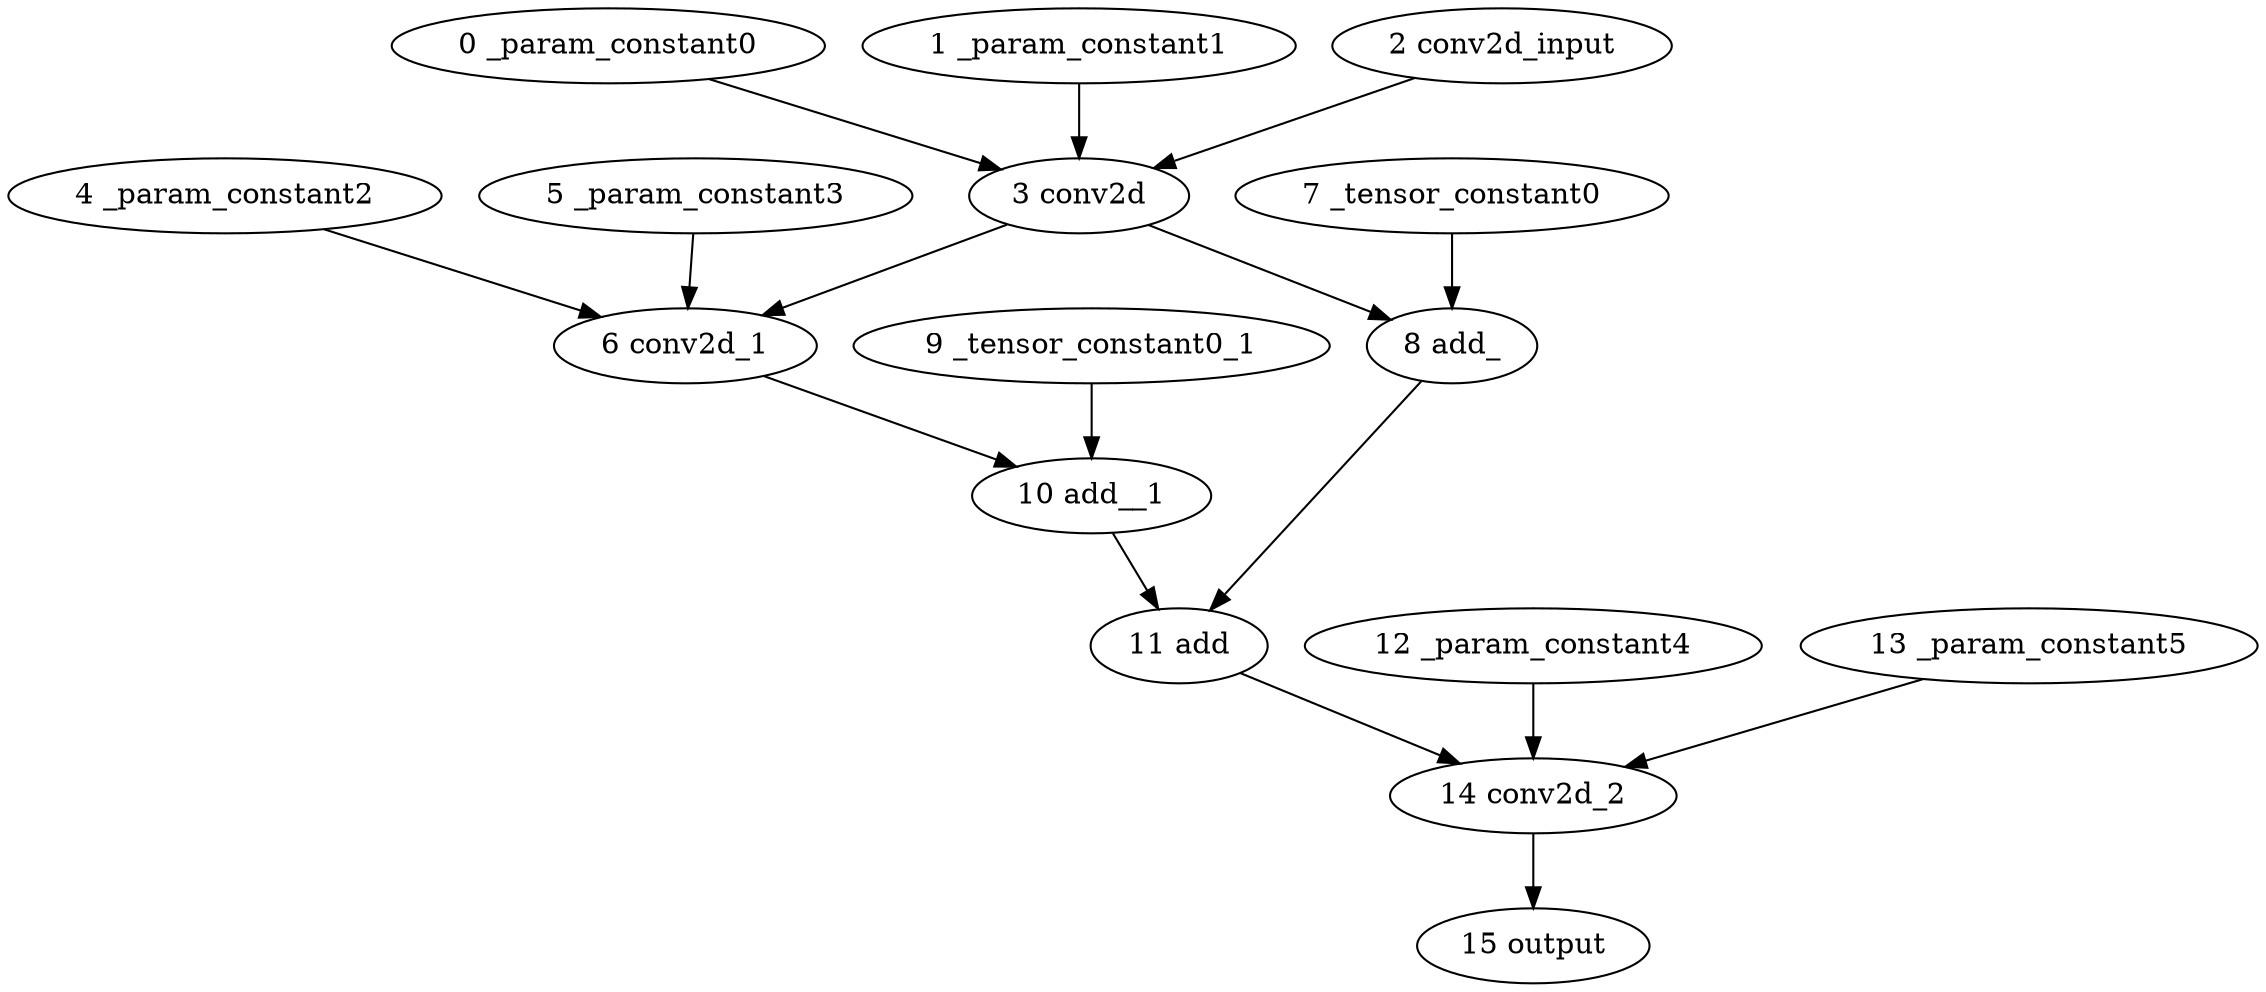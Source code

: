 strict digraph  {
"0 _param_constant0" [id=0, type=get_attr];
"1 _param_constant1" [id=1, type=get_attr];
"2 conv2d_input" [id=2, type=input];
"3 conv2d" [id=3, type=conv2d];
"4 _param_constant2" [id=4, type=get_attr];
"5 _param_constant3" [id=5, type=get_attr];
"6 conv2d_1" [id=6, type=conv2d];
"7 _tensor_constant0" [id=7, type=get_attr];
"8 add_" [id=8, type=add_];
"9 _tensor_constant0_1" [id=9, type=get_attr];
"10 add__1" [id=10, type=add_];
"11 add" [id=11, type=add];
"12 _param_constant4" [id=12, type=get_attr];
"13 _param_constant5" [id=13, type=get_attr];
"14 conv2d_2" [id=14, type=conv2d];
"15 output" [id=15, type=output];
"0 _param_constant0" -> "3 conv2d";
"1 _param_constant1" -> "3 conv2d";
"2 conv2d_input" -> "3 conv2d";
"3 conv2d" -> "6 conv2d_1";
"3 conv2d" -> "8 add_";
"4 _param_constant2" -> "6 conv2d_1";
"5 _param_constant3" -> "6 conv2d_1";
"6 conv2d_1" -> "10 add__1";
"7 _tensor_constant0" -> "8 add_";
"8 add_" -> "11 add";
"9 _tensor_constant0_1" -> "10 add__1";
"10 add__1" -> "11 add";
"11 add" -> "14 conv2d_2";
"12 _param_constant4" -> "14 conv2d_2";
"13 _param_constant5" -> "14 conv2d_2";
"14 conv2d_2" -> "15 output";
}
